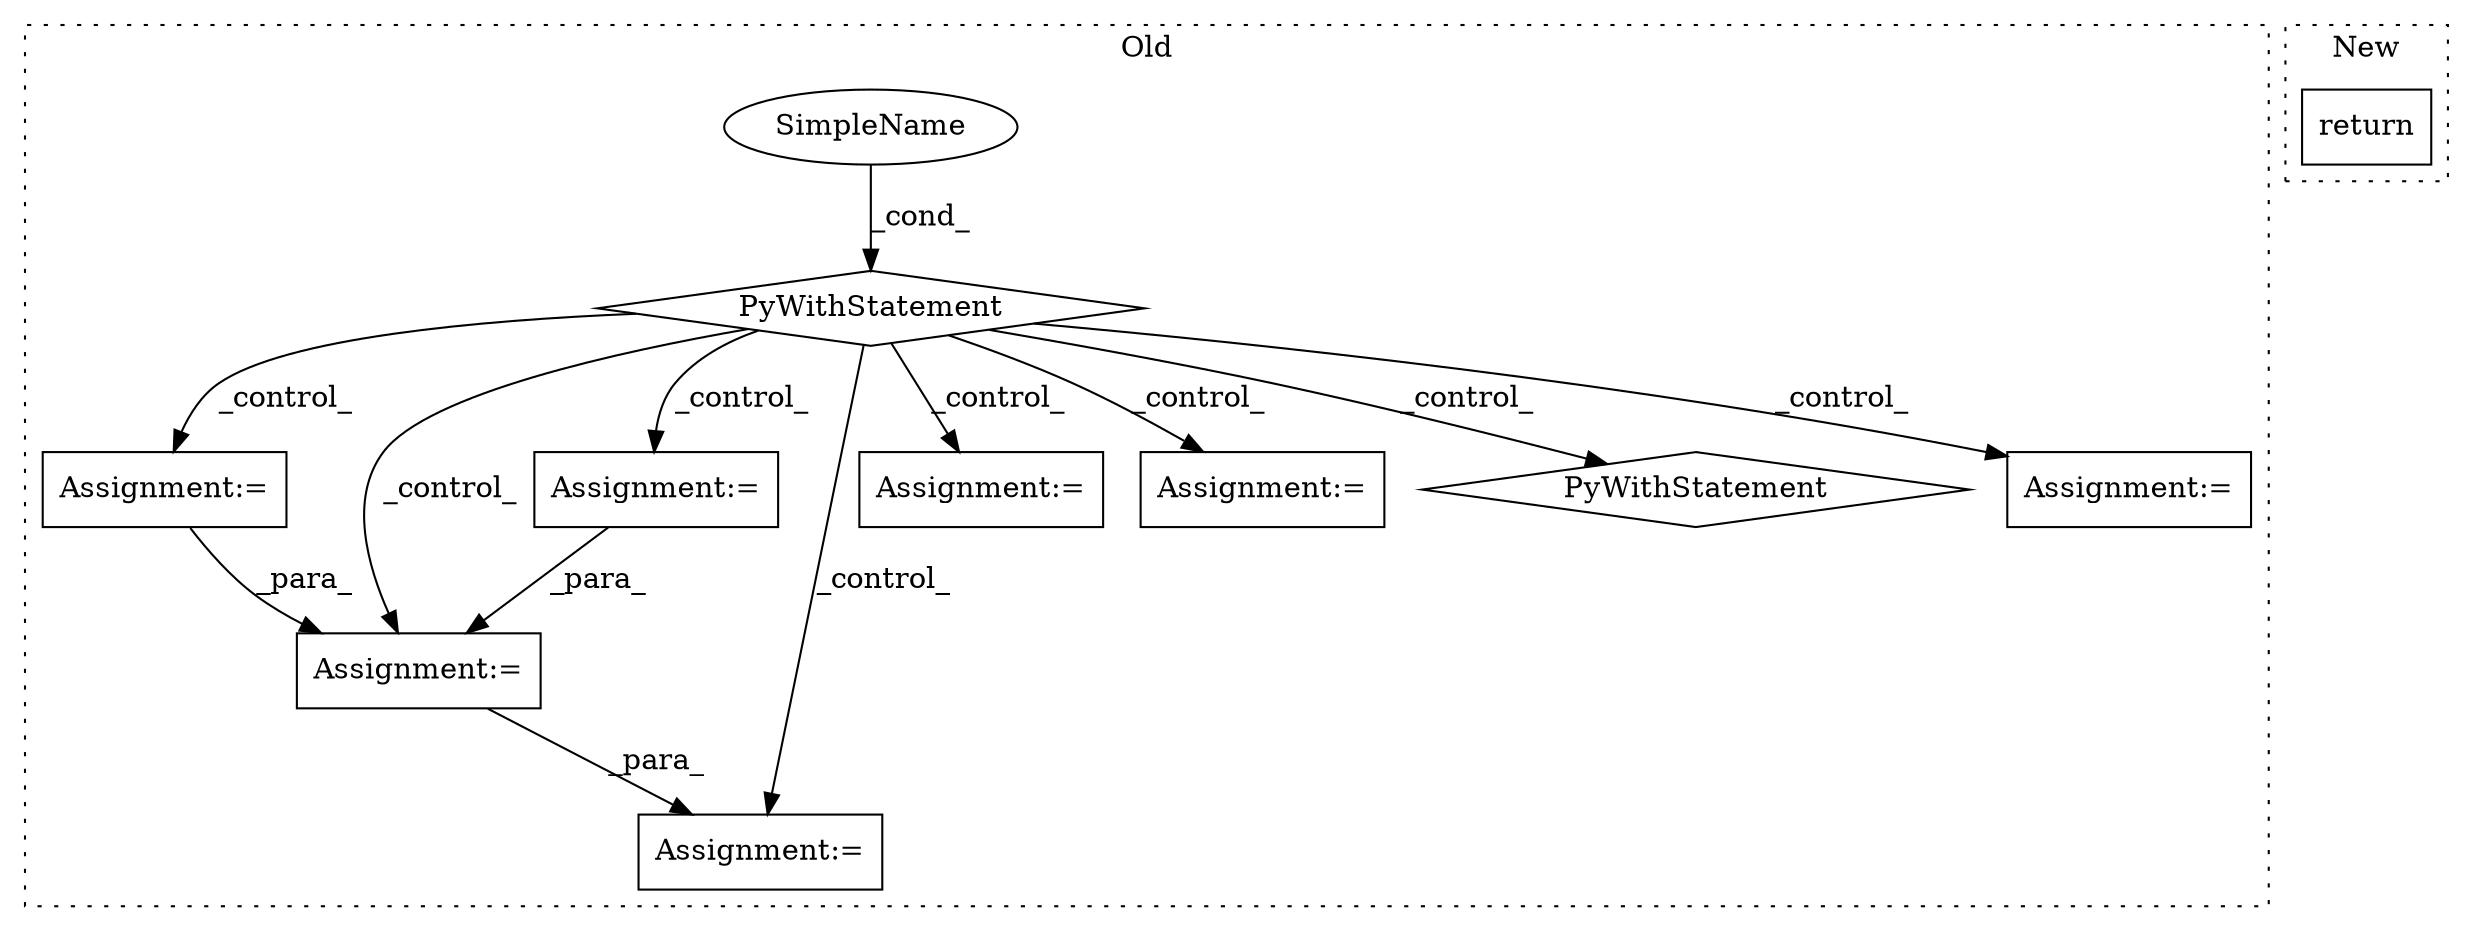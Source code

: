 digraph G {
subgraph cluster0 {
1 [label="PyWithStatement" a="104" s="103516,103573" l="10,2" shape="diamond"];
3 [label="Assignment:=" a="7" s="105854" l="1" shape="box"];
4 [label="SimpleName" a="42" s="" l="" shape="ellipse"];
5 [label="Assignment:=" a="7" s="105513" l="1" shape="box"];
6 [label="Assignment:=" a="7" s="107384" l="1" shape="box"];
7 [label="Assignment:=" a="7" s="105711" l="1" shape="box"];
8 [label="Assignment:=" a="7" s="104208" l="1" shape="box"];
9 [label="Assignment:=" a="7" s="103781" l="1" shape="box"];
10 [label="PyWithStatement" a="104" s="104510,104552" l="10,2" shape="diamond"];
11 [label="Assignment:=" a="7" s="104264" l="1" shape="box"];
label = "Old";
style="dotted";
}
subgraph cluster1 {
2 [label="return" a="41" s="109610" l="7" shape="box"];
label = "New";
style="dotted";
}
1 -> 5 [label="_control_"];
1 -> 11 [label="_control_"];
1 -> 6 [label="_control_"];
1 -> 9 [label="_control_"];
1 -> 8 [label="_control_"];
1 -> 3 [label="_control_"];
1 -> 7 [label="_control_"];
1 -> 10 [label="_control_"];
3 -> 6 [label="_para_"];
4 -> 1 [label="_cond_"];
5 -> 3 [label="_para_"];
7 -> 3 [label="_para_"];
}